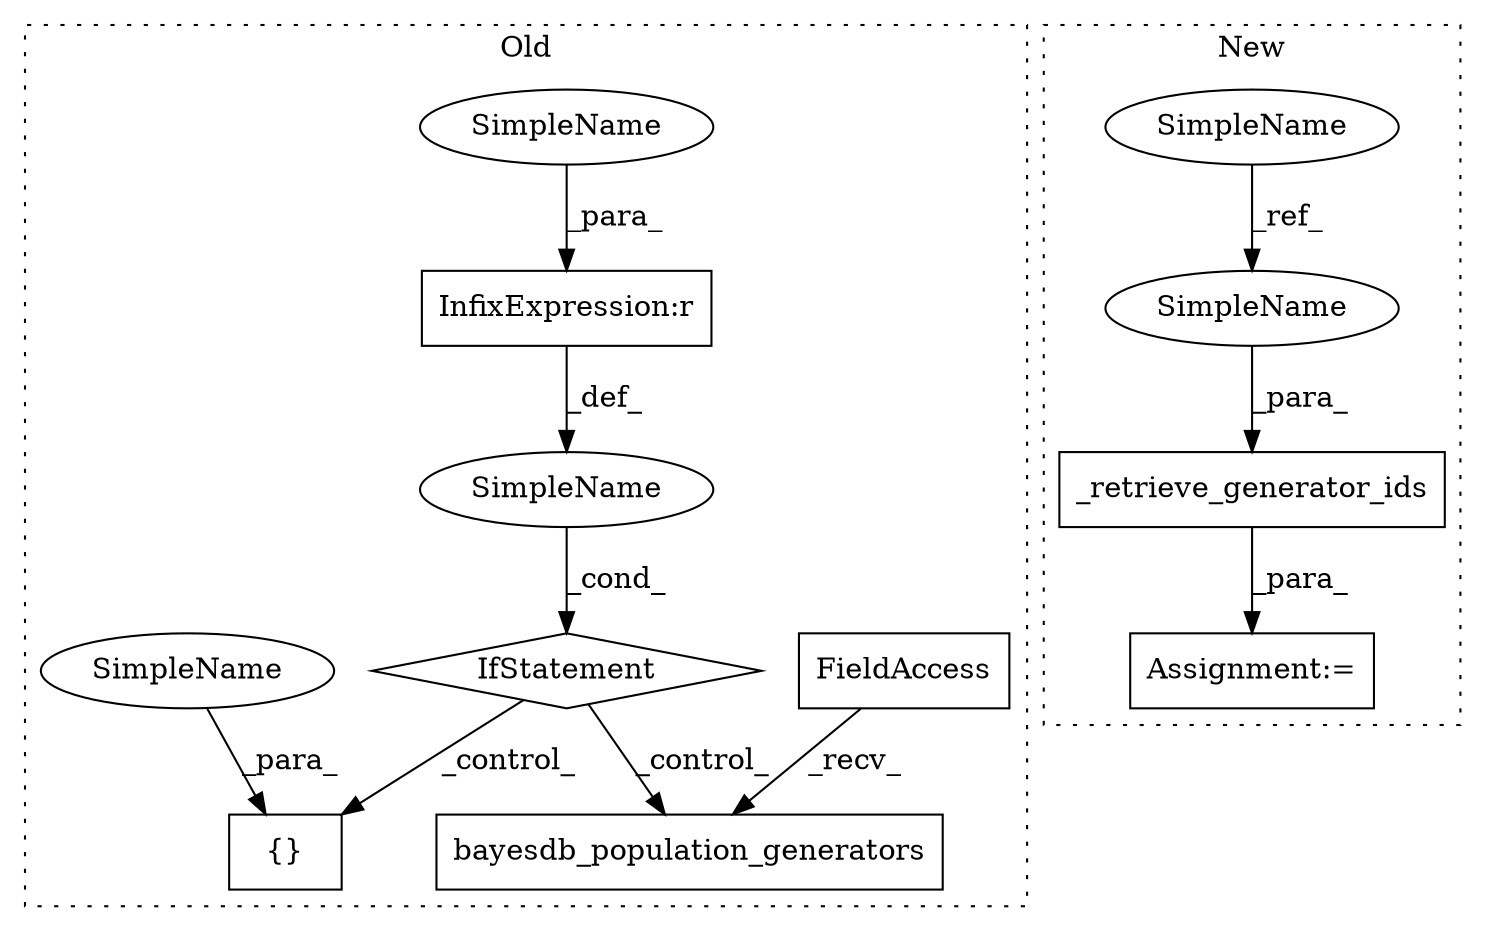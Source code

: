 digraph G {
subgraph cluster0 {
1 [label="{}" a="4" s="18366,18379" l="1,1" shape="box"];
4 [label="InfixExpression:r" a="27" s="18345" l="4" shape="box"];
5 [label="SimpleName" a="42" s="" l="" shape="ellipse"];
6 [label="IfStatement" a="25" s="18354" l="3" shape="diamond"];
7 [label="bayesdb_population_generators" a="32" s="18398,18445" l="30,1" shape="box"];
8 [label="FieldAccess" a="22" s="18383" l="9" shape="box"];
11 [label="SimpleName" a="42" s="18333" l="12" shape="ellipse"];
12 [label="SimpleName" a="42" s="18367" l="12" shape="ellipse"];
label = "Old";
style="dotted";
}
subgraph cluster1 {
2 [label="_retrieve_generator_ids" a="32" s="18185,18239" l="24,1" shape="box"];
3 [label="SimpleName" a="42" s="17297" l="12" shape="ellipse"];
9 [label="Assignment:=" a="7" s="18184" l="1" shape="box"];
10 [label="SimpleName" a="42" s="18227" l="12" shape="ellipse"];
label = "New";
style="dotted";
}
2 -> 9 [label="_para_"];
3 -> 10 [label="_ref_"];
4 -> 5 [label="_def_"];
5 -> 6 [label="_cond_"];
6 -> 1 [label="_control_"];
6 -> 7 [label="_control_"];
8 -> 7 [label="_recv_"];
10 -> 2 [label="_para_"];
11 -> 4 [label="_para_"];
12 -> 1 [label="_para_"];
}